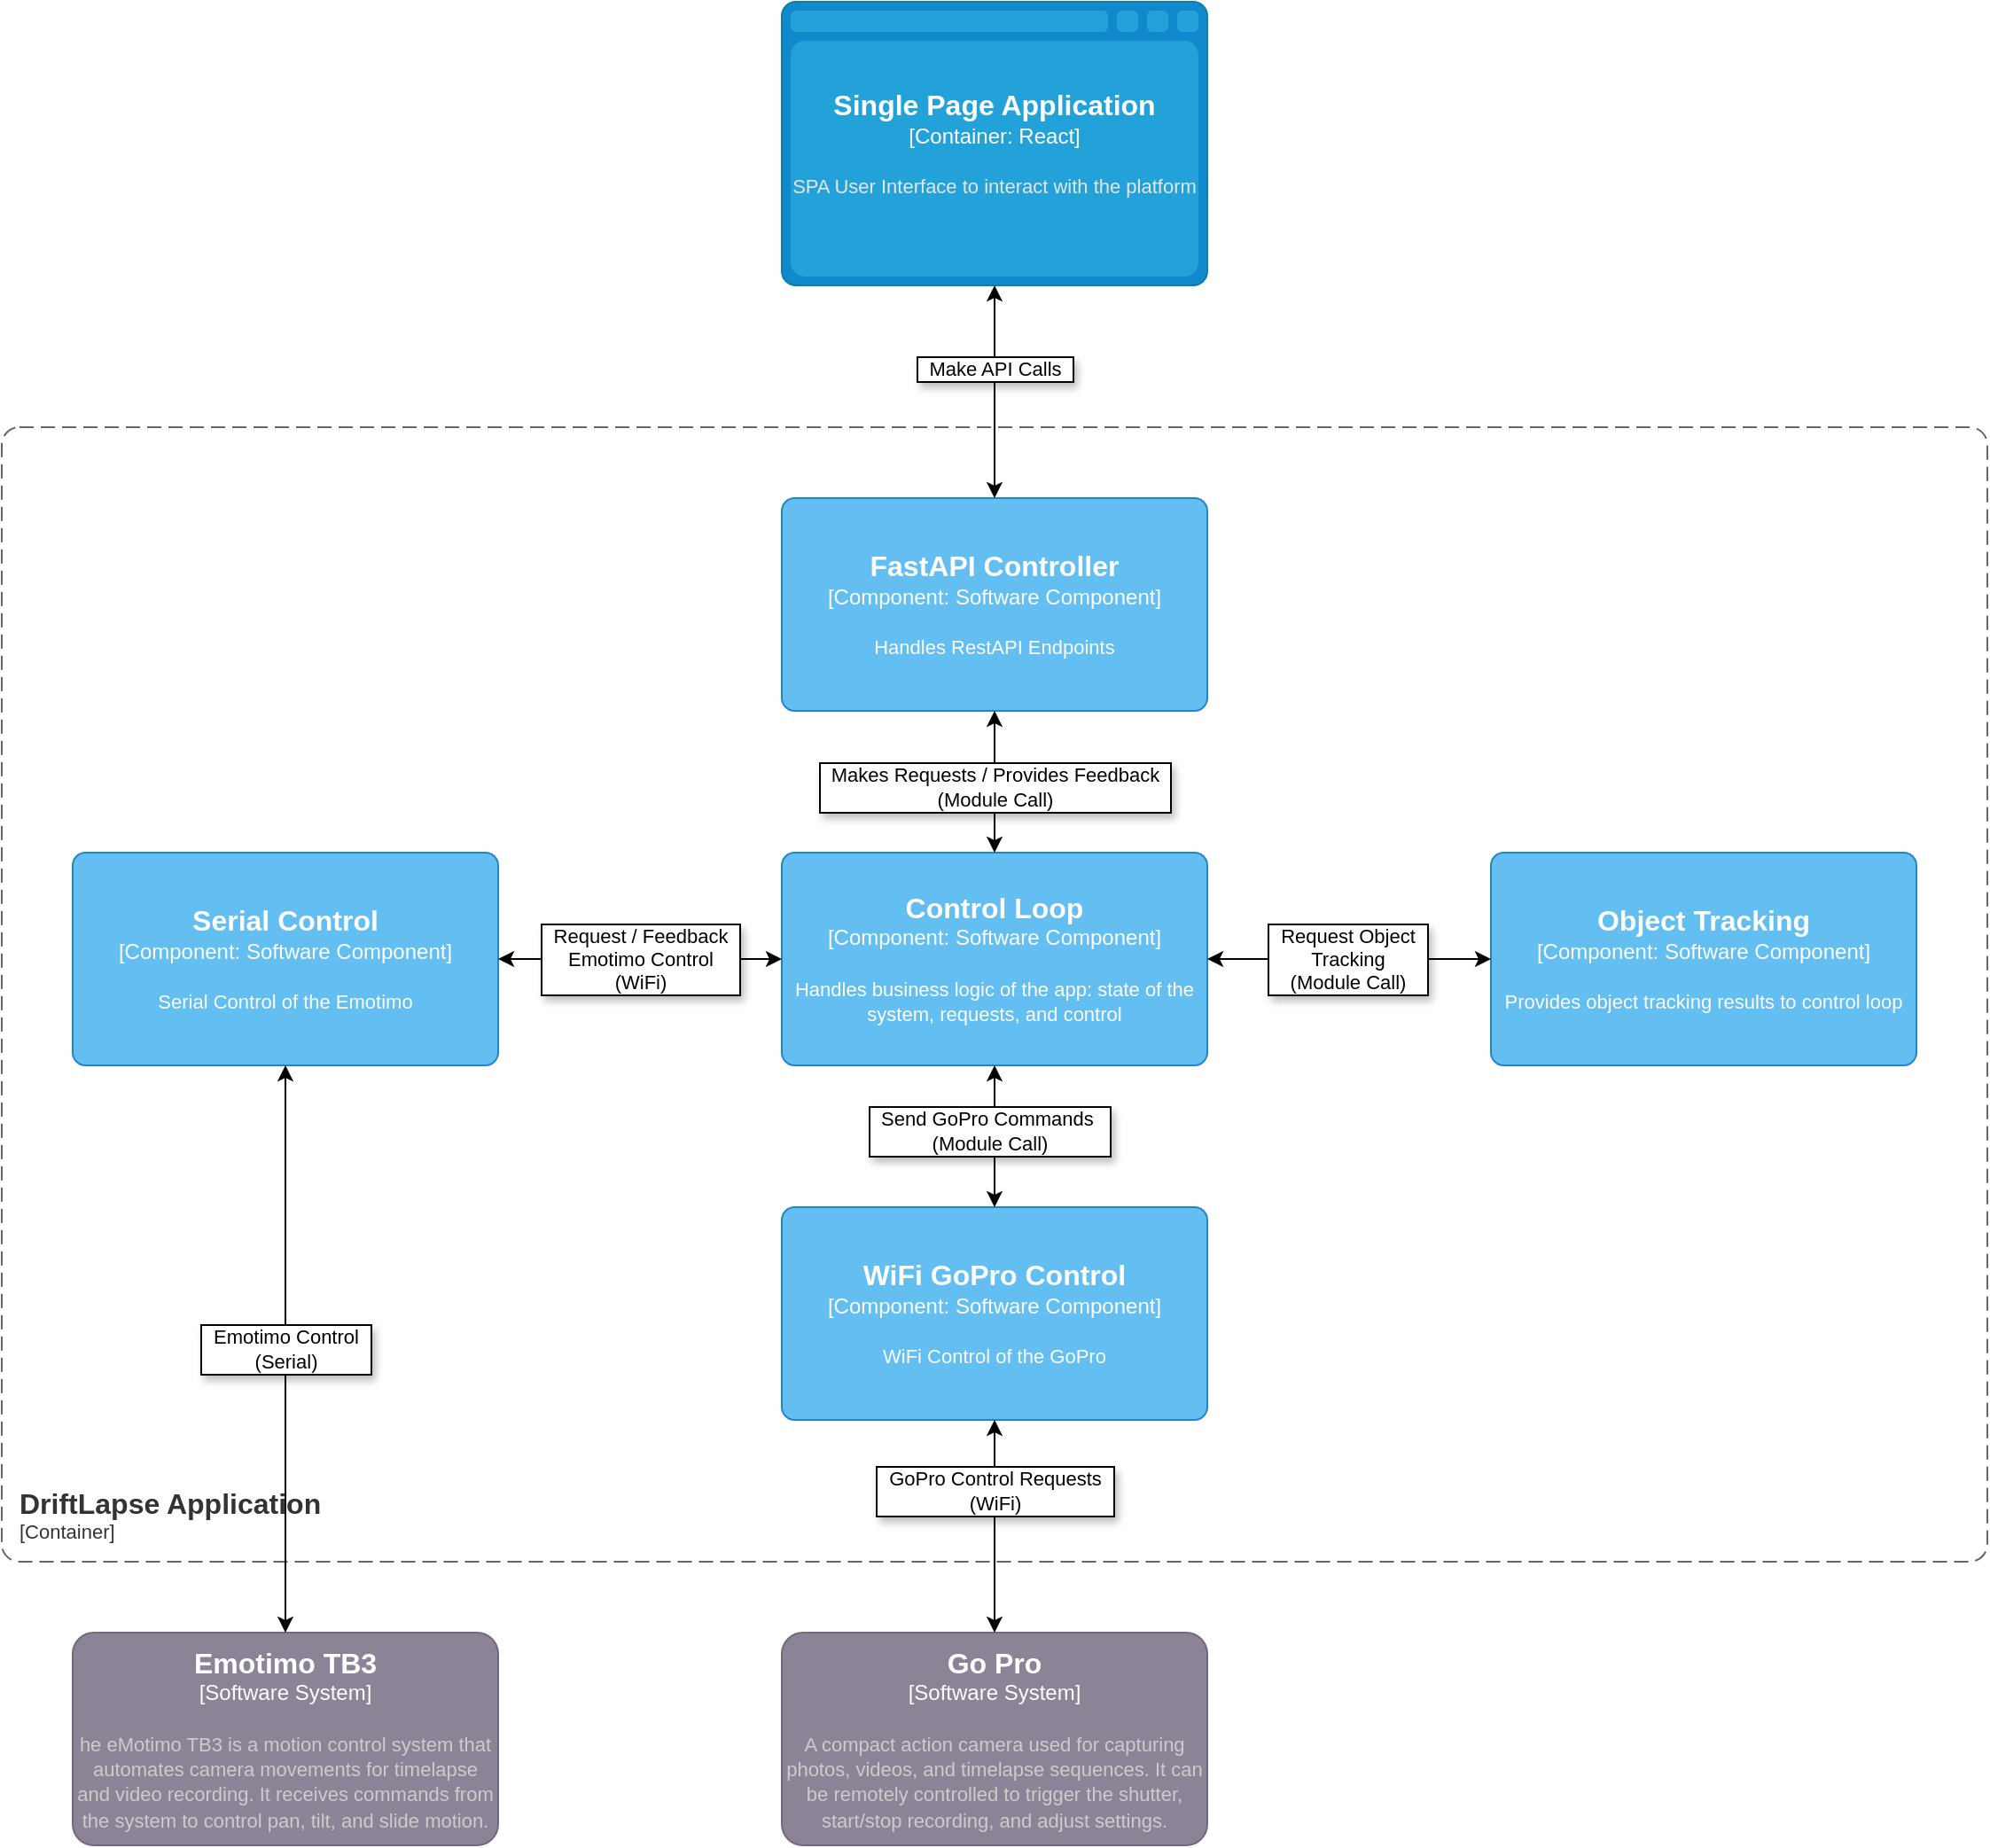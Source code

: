 <mxfile version="24.7.8">
  <diagram name="Page-1" id="yqi_kpJwM6v-i5AN3Oaa">
    <mxGraphModel dx="2412" dy="917" grid="1" gridSize="10" guides="1" tooltips="1" connect="1" arrows="1" fold="1" page="1" pageScale="1" pageWidth="850" pageHeight="1100" math="0" shadow="0">
      <root>
        <mxCell id="0" />
        <mxCell id="1" parent="0" />
        <object placeholders="1" c4Name="Go Pro" c4Type="Software System" c4Description="A compact action camera used for capturing photos, videos, and timelapse sequences. It can be remotely controlled to trigger the shutter, start/stop recording, and adjust settings." label="&lt;font style=&quot;font-size: 16px&quot;&gt;&lt;b&gt;%c4Name%&lt;/b&gt;&lt;/font&gt;&lt;div&gt;[%c4Type%]&lt;/div&gt;&lt;br&gt;&lt;div&gt;&lt;font style=&quot;font-size: 11px&quot;&gt;&lt;font color=&quot;#cccccc&quot;&gt;%c4Description%&lt;/font&gt;&lt;/div&gt;" id="tc9YwY5tOiSmPg2P6c2Y-3">
          <mxCell style="rounded=1;whiteSpace=wrap;html=1;labelBackgroundColor=none;fillColor=#8C8496;fontColor=#ffffff;align=center;arcSize=10;strokeColor=#736782;metaEdit=1;resizable=0;points=[[0.25,0,0],[0.5,0,0],[0.75,0,0],[1,0.25,0],[1,0.5,0],[1,0.75,0],[0.75,1,0],[0.5,1,0],[0.25,1,0],[0,0.75,0],[0,0.5,0],[0,0.25,0]];" parent="1" vertex="1">
            <mxGeometry x="320" y="960" width="240" height="120" as="geometry" />
          </mxCell>
        </object>
        <object placeholders="1" c4Name="Emotimo TB3" c4Type="Software System" c4Description="he eMotimo TB3 is a motion control system that automates camera movements for timelapse and video recording. It receives commands from the system to control pan, tilt, and slide motion." label="&lt;font style=&quot;font-size: 16px&quot;&gt;&lt;b&gt;%c4Name%&lt;/b&gt;&lt;/font&gt;&lt;div&gt;[%c4Type%]&lt;/div&gt;&lt;br&gt;&lt;div&gt;&lt;font style=&quot;font-size: 11px&quot;&gt;&lt;font color=&quot;#cccccc&quot;&gt;%c4Description%&lt;/font&gt;&lt;/div&gt;" id="tc9YwY5tOiSmPg2P6c2Y-4">
          <mxCell style="rounded=1;whiteSpace=wrap;html=1;labelBackgroundColor=none;fillColor=#8C8496;fontColor=#ffffff;align=center;arcSize=10;strokeColor=#736782;metaEdit=1;resizable=0;points=[[0.25,0,0],[0.5,0,0],[0.75,0,0],[1,0.25,0],[1,0.5,0],[1,0.75,0],[0.75,1,0],[0.5,1,0],[0.25,1,0],[0,0.75,0],[0,0.5,0],[0,0.25,0]];" parent="1" vertex="1">
            <mxGeometry x="-80" y="960" width="240" height="120" as="geometry" />
          </mxCell>
        </object>
        <object placeholders="1" c4Name="Single Page Application" c4Type="Container" c4Technology="React" c4Description="SPA User Interface to interact with the platform" label="&lt;font style=&quot;font-size: 16px&quot;&gt;&lt;b&gt;%c4Name%&lt;/b&gt;&lt;/font&gt;&lt;div&gt;[%c4Type%:&amp;nbsp;%c4Technology%]&lt;/div&gt;&lt;br&gt;&lt;div&gt;&lt;font style=&quot;font-size: 11px&quot;&gt;&lt;font color=&quot;#E6E6E6&quot;&gt;%c4Description%&lt;/font&gt;&lt;/div&gt;" id="tc9YwY5tOiSmPg2P6c2Y-12">
          <mxCell style="shape=mxgraph.c4.webBrowserContainer2;whiteSpace=wrap;html=1;boundedLbl=1;rounded=0;labelBackgroundColor=none;strokeColor=#118ACD;fillColor=#23A2D9;strokeColor=#118ACD;strokeColor2=#0E7DAD;fontSize=12;fontColor=#ffffff;align=center;metaEdit=1;points=[[0.5,0,0],[1,0.25,0],[1,0.5,0],[1,0.75,0],[0.5,1,0],[0,0.75,0],[0,0.5,0],[0,0.25,0]];resizable=0;" parent="1" vertex="1">
            <mxGeometry x="320" y="40" width="240" height="160" as="geometry" />
          </mxCell>
        </object>
        <object placeholders="1" c4Name="DriftLapse Application" c4Type="ContainerScopeBoundary" c4Application="Container" label="&lt;font style=&quot;font-size: 16px&quot;&gt;&lt;b&gt;&lt;div style=&quot;text-align: left&quot;&gt;%c4Name%&lt;/div&gt;&lt;/b&gt;&lt;/font&gt;&lt;div style=&quot;text-align: left&quot;&gt;[%c4Application%]&lt;/div&gt;" id="y5OaTJPJCTIRgVTpFDuV-1">
          <mxCell style="rounded=1;fontSize=11;whiteSpace=wrap;html=1;dashed=1;arcSize=20;fillColor=none;strokeColor=#666666;fontColor=#333333;labelBackgroundColor=none;align=left;verticalAlign=bottom;labelBorderColor=none;spacingTop=0;spacing=10;dashPattern=8 4;metaEdit=1;rotatable=0;perimeter=rectanglePerimeter;noLabel=0;labelPadding=0;allowArrows=0;connectable=0;expand=0;recursiveResize=0;editable=1;pointerEvents=0;absoluteArcSize=1;points=[[0.25,0,0],[0.5,0,0],[0.75,0,0],[1,0.25,0],[1,0.5,0],[1,0.75,0],[0.75,1,0],[0.5,1,0],[0.25,1,0],[0,0.75,0],[0,0.5,0],[0,0.25,0]];" vertex="1" parent="1">
            <mxGeometry x="-120" y="280" width="1120" height="640" as="geometry" />
          </mxCell>
        </object>
        <object placeholders="1" c4Name="FastAPI Controller" c4Type="Component" c4Technology="Software Component" c4Description="Handles RestAPI Endpoints" label="&lt;font style=&quot;font-size: 16px&quot;&gt;&lt;b&gt;%c4Name%&lt;/b&gt;&lt;/font&gt;&lt;div&gt;[%c4Type%: %c4Technology%]&lt;/div&gt;&lt;br&gt;&lt;div&gt;&lt;font style=&quot;font-size: 11px&quot;&gt;%c4Description%&lt;/font&gt;&lt;/div&gt;" id="y5OaTJPJCTIRgVTpFDuV-2">
          <mxCell style="rounded=1;whiteSpace=wrap;html=1;labelBackgroundColor=none;fillColor=#63BEF2;fontColor=#ffffff;align=center;arcSize=6;strokeColor=#2086C9;metaEdit=1;resizable=0;points=[[0.25,0,0],[0.5,0,0],[0.75,0,0],[1,0.25,0],[1,0.5,0],[1,0.75,0],[0.75,1,0],[0.5,1,0],[0.25,1,0],[0,0.75,0],[0,0.5,0],[0,0.25,0]];" vertex="1" parent="1">
            <mxGeometry x="320" y="320" width="240" height="120" as="geometry" />
          </mxCell>
        </object>
        <object placeholders="1" c4Name="Control Loop" c4Type="Component" c4Technology="Software Component" c4Description="Handles business logic of the app: state of the system, requests, and control" label="&lt;font style=&quot;font-size: 16px&quot;&gt;&lt;b&gt;%c4Name%&lt;/b&gt;&lt;/font&gt;&lt;div&gt;[%c4Type%: %c4Technology%]&lt;/div&gt;&lt;br&gt;&lt;div&gt;&lt;font style=&quot;font-size: 11px&quot;&gt;%c4Description%&lt;/font&gt;&lt;/div&gt;" id="y5OaTJPJCTIRgVTpFDuV-3">
          <mxCell style="rounded=1;whiteSpace=wrap;html=1;labelBackgroundColor=none;fillColor=#63BEF2;fontColor=#ffffff;align=center;arcSize=6;strokeColor=#2086C9;metaEdit=1;resizable=0;points=[[0.25,0,0],[0.5,0,0],[0.75,0,0],[1,0.25,0],[1,0.5,0],[1,0.75,0],[0.75,1,0],[0.5,1,0],[0.25,1,0],[0,0.75,0],[0,0.5,0],[0,0.25,0]];" vertex="1" parent="1">
            <mxGeometry x="320" y="520" width="240" height="120" as="geometry" />
          </mxCell>
        </object>
        <object placeholders="1" c4Name="Object Tracking" c4Type="Component" c4Technology="Software Component" c4Description="Provides object tracking results to control loop" label="&lt;font style=&quot;font-size: 16px&quot;&gt;&lt;b&gt;%c4Name%&lt;/b&gt;&lt;/font&gt;&lt;div&gt;[%c4Type%: %c4Technology%]&lt;/div&gt;&lt;br&gt;&lt;div&gt;&lt;font style=&quot;font-size: 11px&quot;&gt;%c4Description%&lt;/font&gt;&lt;/div&gt;" id="y5OaTJPJCTIRgVTpFDuV-5">
          <mxCell style="rounded=1;whiteSpace=wrap;html=1;labelBackgroundColor=none;fillColor=#63BEF2;fontColor=#ffffff;align=center;arcSize=6;strokeColor=#2086C9;metaEdit=1;resizable=0;points=[[0.25,0,0],[0.5,0,0],[0.75,0,0],[1,0.25,0],[1,0.5,0],[1,0.75,0],[0.75,1,0],[0.5,1,0],[0.25,1,0],[0,0.75,0],[0,0.5,0],[0,0.25,0]];" vertex="1" parent="1">
            <mxGeometry x="720" y="520" width="240" height="120" as="geometry" />
          </mxCell>
        </object>
        <object placeholders="1" c4Name="WiFi GoPro Control" c4Type="Component" c4Technology="Software Component" c4Description="WiFi Control of the GoPro" label="&lt;font style=&quot;font-size: 16px&quot;&gt;&lt;b&gt;%c4Name%&lt;/b&gt;&lt;/font&gt;&lt;div&gt;[%c4Type%: %c4Technology%]&lt;/div&gt;&lt;br&gt;&lt;div&gt;&lt;font style=&quot;font-size: 11px&quot;&gt;%c4Description%&lt;/font&gt;&lt;/div&gt;" id="y5OaTJPJCTIRgVTpFDuV-6">
          <mxCell style="rounded=1;whiteSpace=wrap;html=1;labelBackgroundColor=none;fillColor=#63BEF2;fontColor=#ffffff;align=center;arcSize=6;strokeColor=#2086C9;metaEdit=1;resizable=0;points=[[0.25,0,0],[0.5,0,0],[0.75,0,0],[1,0.25,0],[1,0.5,0],[1,0.75,0],[0.75,1,0],[0.5,1,0],[0.25,1,0],[0,0.75,0],[0,0.5,0],[0,0.25,0]];" vertex="1" parent="1">
            <mxGeometry x="320" y="720" width="240" height="120" as="geometry" />
          </mxCell>
        </object>
        <object placeholders="1" c4Name="Serial Control" c4Type="Component" c4Technology="Software Component" c4Description="Serial Control of the Emotimo" label="&lt;font style=&quot;font-size: 16px&quot;&gt;&lt;b&gt;%c4Name%&lt;/b&gt;&lt;/font&gt;&lt;div&gt;[%c4Type%: %c4Technology%]&lt;/div&gt;&lt;br&gt;&lt;div&gt;&lt;font style=&quot;font-size: 11px&quot;&gt;%c4Description%&lt;/font&gt;&lt;/div&gt;" id="y5OaTJPJCTIRgVTpFDuV-7">
          <mxCell style="rounded=1;whiteSpace=wrap;html=1;labelBackgroundColor=none;fillColor=#63BEF2;fontColor=#ffffff;align=center;arcSize=6;strokeColor=#2086C9;metaEdit=1;resizable=0;points=[[0.25,0,0],[0.5,0,0],[0.75,0,0],[1,0.25,0],[1,0.5,0],[1,0.75,0],[0.75,1,0],[0.5,1,0],[0.25,1,0],[0,0.75,0],[0,0.5,0],[0,0.25,0]];" vertex="1" parent="1">
            <mxGeometry x="-80" y="520" width="240" height="120" as="geometry" />
          </mxCell>
        </object>
        <mxCell id="y5OaTJPJCTIRgVTpFDuV-8" style="edgeStyle=orthogonalEdgeStyle;rounded=0;orthogonalLoop=1;jettySize=auto;html=1;entryX=0.5;entryY=0;entryDx=0;entryDy=0;entryPerimeter=0;startArrow=classic;startFill=1;" edge="1" parent="1" source="tc9YwY5tOiSmPg2P6c2Y-12" target="y5OaTJPJCTIRgVTpFDuV-2">
          <mxGeometry relative="1" as="geometry" />
        </mxCell>
        <mxCell id="y5OaTJPJCTIRgVTpFDuV-18" value="&amp;nbsp; Make API Calls&amp;nbsp;&amp;nbsp;" style="edgeLabel;html=1;align=center;verticalAlign=middle;resizable=0;points=[];labelBorderColor=default;textShadow=1;" vertex="1" connectable="0" parent="y5OaTJPJCTIRgVTpFDuV-8">
          <mxGeometry x="-0.227" y="4" relative="1" as="geometry">
            <mxPoint x="-4" as="offset" />
          </mxGeometry>
        </mxCell>
        <mxCell id="y5OaTJPJCTIRgVTpFDuV-9" style="edgeStyle=orthogonalEdgeStyle;rounded=0;orthogonalLoop=1;jettySize=auto;html=1;entryX=0.5;entryY=0;entryDx=0;entryDy=0;entryPerimeter=0;startArrow=classic;startFill=1;" edge="1" parent="1" source="y5OaTJPJCTIRgVTpFDuV-2" target="y5OaTJPJCTIRgVTpFDuV-3">
          <mxGeometry relative="1" as="geometry" />
        </mxCell>
        <mxCell id="y5OaTJPJCTIRgVTpFDuV-19" value="&amp;nbsp; Makes Requests / Provides Feedback&amp;nbsp;&amp;nbsp;&lt;div&gt;(Module Call)&lt;/div&gt;" style="edgeLabel;html=1;align=center;verticalAlign=middle;resizable=0;points=[];labelBorderColor=default;textShadow=1;" vertex="1" connectable="0" parent="y5OaTJPJCTIRgVTpFDuV-9">
          <mxGeometry x="0.06" y="1" relative="1" as="geometry">
            <mxPoint x="-1" as="offset" />
          </mxGeometry>
        </mxCell>
        <mxCell id="y5OaTJPJCTIRgVTpFDuV-10" style="edgeStyle=orthogonalEdgeStyle;rounded=0;orthogonalLoop=1;jettySize=auto;html=1;exitX=1;exitY=0.5;exitDx=0;exitDy=0;exitPerimeter=0;entryX=0;entryY=0.5;entryDx=0;entryDy=0;entryPerimeter=0;startArrow=classic;startFill=1;" edge="1" parent="1" source="y5OaTJPJCTIRgVTpFDuV-3" target="y5OaTJPJCTIRgVTpFDuV-5">
          <mxGeometry relative="1" as="geometry" />
        </mxCell>
        <mxCell id="y5OaTJPJCTIRgVTpFDuV-20" value="&amp;nbsp; Request Object&amp;nbsp;&amp;nbsp;&lt;div&gt;Tracking&lt;/div&gt;&lt;div&gt;(Module Call)&lt;/div&gt;" style="edgeLabel;html=1;align=center;verticalAlign=middle;resizable=0;points=[];labelBorderColor=default;textShadow=1;" vertex="1" connectable="0" parent="y5OaTJPJCTIRgVTpFDuV-10">
          <mxGeometry x="-0.018" y="-1" relative="1" as="geometry">
            <mxPoint y="-1" as="offset" />
          </mxGeometry>
        </mxCell>
        <mxCell id="y5OaTJPJCTIRgVTpFDuV-14" style="edgeStyle=orthogonalEdgeStyle;rounded=0;orthogonalLoop=1;jettySize=auto;html=1;entryX=0.5;entryY=0;entryDx=0;entryDy=0;entryPerimeter=0;startArrow=classic;startFill=1;" edge="1" parent="1" source="y5OaTJPJCTIRgVTpFDuV-7" target="tc9YwY5tOiSmPg2P6c2Y-4">
          <mxGeometry relative="1" as="geometry" />
        </mxCell>
        <mxCell id="y5OaTJPJCTIRgVTpFDuV-24" value="&amp;nbsp; Emotimo Control&amp;nbsp;&amp;nbsp;&lt;div&gt;(Serial)&lt;/div&gt;" style="edgeLabel;html=1;align=center;verticalAlign=middle;resizable=0;points=[];labelBorderColor=default;textShadow=1;" vertex="1" connectable="0" parent="y5OaTJPJCTIRgVTpFDuV-14">
          <mxGeometry x="-0.07" relative="1" as="geometry">
            <mxPoint y="11" as="offset" />
          </mxGeometry>
        </mxCell>
        <mxCell id="y5OaTJPJCTIRgVTpFDuV-15" style="edgeStyle=orthogonalEdgeStyle;rounded=0;orthogonalLoop=1;jettySize=auto;html=1;entryX=0;entryY=0.5;entryDx=0;entryDy=0;entryPerimeter=0;startArrow=classic;startFill=1;" edge="1" parent="1" source="y5OaTJPJCTIRgVTpFDuV-7" target="y5OaTJPJCTIRgVTpFDuV-3">
          <mxGeometry relative="1" as="geometry" />
        </mxCell>
        <mxCell id="y5OaTJPJCTIRgVTpFDuV-21" value="&amp;nbsp; Request / Feedback&amp;nbsp;&amp;nbsp;&lt;div&gt;Emotimo Control&lt;/div&gt;&lt;div&gt;(WiFi)&lt;/div&gt;" style="edgeLabel;html=1;align=center;verticalAlign=middle;resizable=0;points=[];labelBorderColor=default;textShadow=1;" vertex="1" connectable="0" parent="y5OaTJPJCTIRgVTpFDuV-15">
          <mxGeometry x="-0.155" y="3" relative="1" as="geometry">
            <mxPoint x="12" y="3" as="offset" />
          </mxGeometry>
        </mxCell>
        <mxCell id="y5OaTJPJCTIRgVTpFDuV-16" style="edgeStyle=orthogonalEdgeStyle;rounded=0;orthogonalLoop=1;jettySize=auto;html=1;entryX=0.5;entryY=0;entryDx=0;entryDy=0;entryPerimeter=0;startArrow=classic;startFill=1;" edge="1" parent="1" source="y5OaTJPJCTIRgVTpFDuV-3" target="y5OaTJPJCTIRgVTpFDuV-6">
          <mxGeometry relative="1" as="geometry" />
        </mxCell>
        <mxCell id="y5OaTJPJCTIRgVTpFDuV-22" value="&amp;nbsp; Send GoPro Commands&amp;nbsp; &amp;nbsp;&lt;div&gt;(Module Call)&lt;/div&gt;" style="edgeLabel;html=1;align=center;verticalAlign=middle;resizable=0;points=[];labelBorderColor=default;textShadow=1;" vertex="1" connectable="0" parent="y5OaTJPJCTIRgVTpFDuV-16">
          <mxGeometry x="-0.08" y="-3" relative="1" as="geometry">
            <mxPoint as="offset" />
          </mxGeometry>
        </mxCell>
        <mxCell id="y5OaTJPJCTIRgVTpFDuV-17" style="edgeStyle=orthogonalEdgeStyle;rounded=0;orthogonalLoop=1;jettySize=auto;html=1;entryX=0.5;entryY=0;entryDx=0;entryDy=0;entryPerimeter=0;startArrow=classic;startFill=1;" edge="1" parent="1" source="y5OaTJPJCTIRgVTpFDuV-6" target="tc9YwY5tOiSmPg2P6c2Y-3">
          <mxGeometry relative="1" as="geometry" />
        </mxCell>
        <mxCell id="y5OaTJPJCTIRgVTpFDuV-23" value="&amp;nbsp; GoPro Control Requests&amp;nbsp;&amp;nbsp;&lt;div&gt;(WiFi)&lt;/div&gt;" style="edgeLabel;html=1;align=center;verticalAlign=middle;resizable=0;points=[];labelBorderColor=default;textShadow=1;" vertex="1" connectable="0" parent="y5OaTJPJCTIRgVTpFDuV-17">
          <mxGeometry x="0.113" y="3" relative="1" as="geometry">
            <mxPoint x="-3" y="-27" as="offset" />
          </mxGeometry>
        </mxCell>
      </root>
    </mxGraphModel>
  </diagram>
</mxfile>
